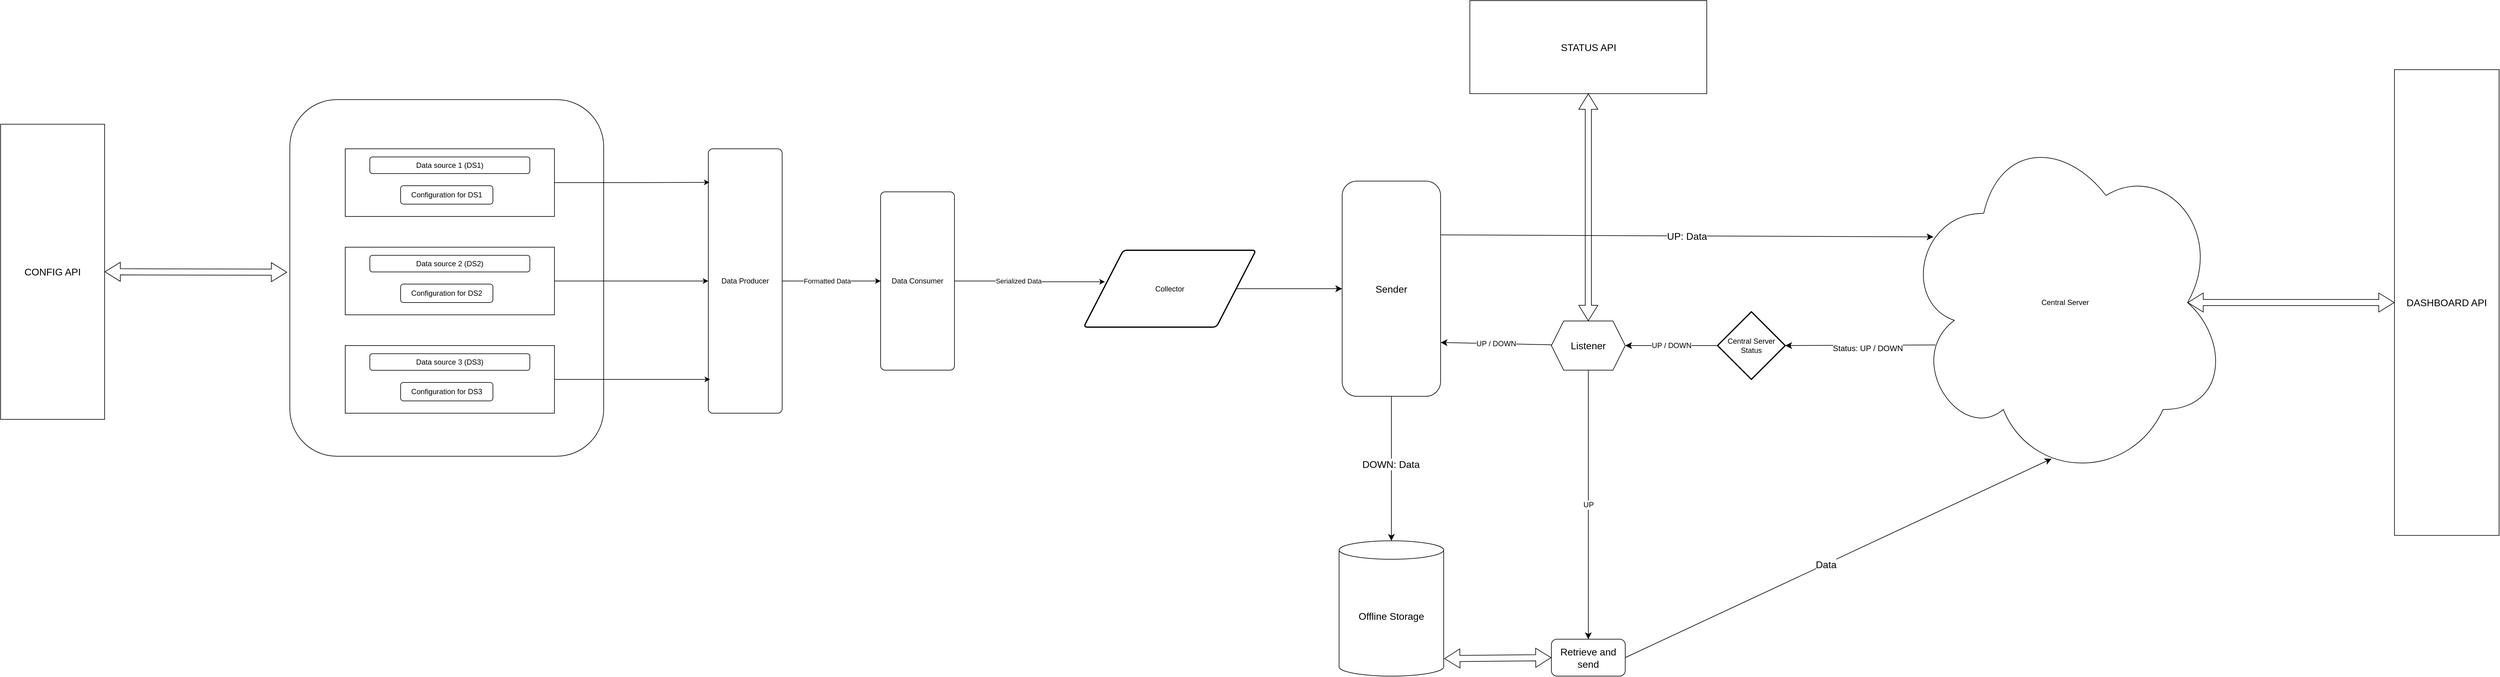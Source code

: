 <mxfile version="22.0.3" type="device">
  <diagram id="C5RBs43oDa-KdzZeNtuy" name="Page-1">
    <mxGraphModel dx="6666" dy="1144" grid="1" gridSize="10" guides="1" tooltips="1" connect="1" arrows="1" fold="1" page="1" pageScale="1" pageWidth="827" pageHeight="1169" math="0" shadow="0">
      <root>
        <mxCell id="WIyWlLk6GJQsqaUBKTNV-0" />
        <mxCell id="WIyWlLk6GJQsqaUBKTNV-1" parent="WIyWlLk6GJQsqaUBKTNV-0" />
        <mxCell id="QUHzi5nYHPNn-6x5vHx5-71" value="" style="rounded=1;whiteSpace=wrap;html=1;fontSize=16;" parent="WIyWlLk6GJQsqaUBKTNV-1" vertex="1">
          <mxGeometry x="-1470" y="1330" width="510" height="580" as="geometry" />
        </mxCell>
        <mxCell id="QUHzi5nYHPNn-6x5vHx5-0" value="" style="edgeStyle=orthogonalEdgeStyle;rounded=0;orthogonalLoop=1;jettySize=auto;html=1;" parent="WIyWlLk6GJQsqaUBKTNV-1" source="QUHzi5nYHPNn-6x5vHx5-2" target="QUHzi5nYHPNn-6x5vHx5-5" edge="1">
          <mxGeometry relative="1" as="geometry" />
        </mxCell>
        <mxCell id="QUHzi5nYHPNn-6x5vHx5-1" value="Formatted Data" style="edgeLabel;html=1;align=center;verticalAlign=middle;resizable=0;points=[];" parent="QUHzi5nYHPNn-6x5vHx5-0" vertex="1" connectable="0">
          <mxGeometry x="-0.267" y="1" relative="1" as="geometry">
            <mxPoint x="14" y="1" as="offset" />
          </mxGeometry>
        </mxCell>
        <mxCell id="QUHzi5nYHPNn-6x5vHx5-2" value="Data Producer" style="rounded=1;whiteSpace=wrap;html=1;arcSize=6;" parent="WIyWlLk6GJQsqaUBKTNV-1" vertex="1">
          <mxGeometry x="-790" y="1410" width="120" height="430" as="geometry" />
        </mxCell>
        <mxCell id="QUHzi5nYHPNn-6x5vHx5-3" value="" style="edgeStyle=orthogonalEdgeStyle;rounded=0;orthogonalLoop=1;jettySize=auto;html=1;entryX=0.123;entryY=0.41;entryDx=0;entryDy=0;entryPerimeter=0;" parent="WIyWlLk6GJQsqaUBKTNV-1" source="QUHzi5nYHPNn-6x5vHx5-5" target="QUHzi5nYHPNn-6x5vHx5-16" edge="1">
          <mxGeometry relative="1" as="geometry">
            <mxPoint x="-180" y="1625" as="targetPoint" />
          </mxGeometry>
        </mxCell>
        <mxCell id="QUHzi5nYHPNn-6x5vHx5-4" value="Serialized Data" style="edgeLabel;html=1;align=center;verticalAlign=middle;resizable=0;points=[];" parent="QUHzi5nYHPNn-6x5vHx5-3" vertex="1" connectable="0">
          <mxGeometry x="-0.158" relative="1" as="geometry">
            <mxPoint as="offset" />
          </mxGeometry>
        </mxCell>
        <mxCell id="QUHzi5nYHPNn-6x5vHx5-5" value="Data Consumer" style="whiteSpace=wrap;html=1;rounded=1;arcSize=6;" parent="WIyWlLk6GJQsqaUBKTNV-1" vertex="1">
          <mxGeometry x="-510" y="1480" width="120" height="290" as="geometry" />
        </mxCell>
        <mxCell id="QUHzi5nYHPNn-6x5vHx5-9" value="" style="group" parent="WIyWlLk6GJQsqaUBKTNV-1" vertex="1" connectable="0">
          <mxGeometry x="-1380" y="1410" width="340" height="110" as="geometry" />
        </mxCell>
        <mxCell id="QUHzi5nYHPNn-6x5vHx5-10" value="" style="rounded=0;whiteSpace=wrap;html=1;" parent="QUHzi5nYHPNn-6x5vHx5-9" vertex="1">
          <mxGeometry width="340" height="110.0" as="geometry" />
        </mxCell>
        <mxCell id="QUHzi5nYHPNn-6x5vHx5-11" value="Data source 1 (DS1)" style="rounded=1;whiteSpace=wrap;html=1;" parent="QUHzi5nYHPNn-6x5vHx5-9" vertex="1">
          <mxGeometry x="40" y="13.2" width="260" height="27.044" as="geometry" />
        </mxCell>
        <mxCell id="QUHzi5nYHPNn-6x5vHx5-12" value="Configuration for DS1" style="rounded=1;whiteSpace=wrap;html=1;" parent="QUHzi5nYHPNn-6x5vHx5-9" vertex="1">
          <mxGeometry x="90" y="60" width="150" height="30" as="geometry" />
        </mxCell>
        <mxCell id="QUHzi5nYHPNn-6x5vHx5-48" value="UP / DOWN" style="edgeStyle=none;curved=1;rounded=0;orthogonalLoop=1;jettySize=auto;html=1;entryX=1;entryY=0.5;entryDx=0;entryDy=0;fontSize=12;startSize=8;endSize=8;" parent="WIyWlLk6GJQsqaUBKTNV-1" source="QUHzi5nYHPNn-6x5vHx5-14" target="QUHzi5nYHPNn-6x5vHx5-37" edge="1">
          <mxGeometry relative="1" as="geometry" />
        </mxCell>
        <mxCell id="QUHzi5nYHPNn-6x5vHx5-14" value="Central Server Status" style="strokeWidth=2;html=1;shape=mxgraph.flowchart.decision;whiteSpace=wrap;" parent="WIyWlLk6GJQsqaUBKTNV-1" vertex="1">
          <mxGeometry x="850" y="1675" width="110" height="110" as="geometry" />
        </mxCell>
        <mxCell id="QUHzi5nYHPNn-6x5vHx5-16" value="Collector" style="shape=parallelogram;html=1;strokeWidth=2;perimeter=parallelogramPerimeter;whiteSpace=wrap;rounded=1;arcSize=12;size=0.23;" parent="WIyWlLk6GJQsqaUBKTNV-1" vertex="1">
          <mxGeometry x="-180" y="1575" width="280" height="125" as="geometry" />
        </mxCell>
        <mxCell id="QUHzi5nYHPNn-6x5vHx5-23" value="Central Server" style="ellipse;shape=cloud;whiteSpace=wrap;html=1;" parent="WIyWlLk6GJQsqaUBKTNV-1" vertex="1">
          <mxGeometry x="1150" y="1370" width="530" height="580" as="geometry" />
        </mxCell>
        <mxCell id="QUHzi5nYHPNn-6x5vHx5-26" style="edgeStyle=orthogonalEdgeStyle;rounded=0;orthogonalLoop=1;jettySize=auto;html=1;entryX=0;entryY=0.5;entryDx=0;entryDy=0;" parent="WIyWlLk6GJQsqaUBKTNV-1" source="QUHzi5nYHPNn-6x5vHx5-27" target="QUHzi5nYHPNn-6x5vHx5-2" edge="1">
          <mxGeometry relative="1" as="geometry" />
        </mxCell>
        <mxCell id="QUHzi5nYHPNn-6x5vHx5-27" value="" style="rounded=0;whiteSpace=wrap;html=1;" parent="WIyWlLk6GJQsqaUBKTNV-1" vertex="1">
          <mxGeometry x="-1380" y="1570" width="340" height="110.0" as="geometry" />
        </mxCell>
        <mxCell id="QUHzi5nYHPNn-6x5vHx5-28" value="" style="group" parent="WIyWlLk6GJQsqaUBKTNV-1" vertex="1" connectable="0">
          <mxGeometry x="-1380" y="1570" width="340" height="110" as="geometry" />
        </mxCell>
        <mxCell id="QUHzi5nYHPNn-6x5vHx5-29" value="Data source 2 (DS2)" style="rounded=1;whiteSpace=wrap;html=1;" parent="QUHzi5nYHPNn-6x5vHx5-28" vertex="1">
          <mxGeometry x="40.0" y="13.2" width="260" height="27.044" as="geometry" />
        </mxCell>
        <mxCell id="QUHzi5nYHPNn-6x5vHx5-30" value="Configuration for DS2" style="rounded=1;whiteSpace=wrap;html=1;" parent="QUHzi5nYHPNn-6x5vHx5-28" vertex="1">
          <mxGeometry x="90" y="60" width="150" height="30" as="geometry" />
        </mxCell>
        <mxCell id="QUHzi5nYHPNn-6x5vHx5-31" value="" style="rounded=0;whiteSpace=wrap;html=1;" parent="WIyWlLk6GJQsqaUBKTNV-1" vertex="1">
          <mxGeometry x="-1380" y="1730" width="340" height="110.0" as="geometry" />
        </mxCell>
        <mxCell id="QUHzi5nYHPNn-6x5vHx5-32" value="" style="group" parent="WIyWlLk6GJQsqaUBKTNV-1" vertex="1" connectable="0">
          <mxGeometry x="-1380" y="1730" width="340" height="110" as="geometry" />
        </mxCell>
        <mxCell id="QUHzi5nYHPNn-6x5vHx5-33" value="Data source 3 (DS3)" style="rounded=1;whiteSpace=wrap;html=1;" parent="QUHzi5nYHPNn-6x5vHx5-32" vertex="1">
          <mxGeometry x="40.0" y="13.2" width="260" height="27.044" as="geometry" />
        </mxCell>
        <mxCell id="QUHzi5nYHPNn-6x5vHx5-34" value="Configuration for DS3" style="rounded=1;whiteSpace=wrap;html=1;" parent="QUHzi5nYHPNn-6x5vHx5-32" vertex="1">
          <mxGeometry x="90" y="60" width="150" height="30" as="geometry" />
        </mxCell>
        <mxCell id="QUHzi5nYHPNn-6x5vHx5-35" style="edgeStyle=orthogonalEdgeStyle;rounded=0;orthogonalLoop=1;jettySize=auto;html=1;entryX=0.016;entryY=0.127;entryDx=0;entryDy=0;entryPerimeter=0;" parent="WIyWlLk6GJQsqaUBKTNV-1" source="QUHzi5nYHPNn-6x5vHx5-10" target="QUHzi5nYHPNn-6x5vHx5-2" edge="1">
          <mxGeometry relative="1" as="geometry" />
        </mxCell>
        <mxCell id="QUHzi5nYHPNn-6x5vHx5-36" style="edgeStyle=orthogonalEdgeStyle;rounded=0;orthogonalLoop=1;jettySize=auto;html=1;entryX=0.024;entryY=0.872;entryDx=0;entryDy=0;entryPerimeter=0;" parent="WIyWlLk6GJQsqaUBKTNV-1" source="QUHzi5nYHPNn-6x5vHx5-31" target="QUHzi5nYHPNn-6x5vHx5-2" edge="1">
          <mxGeometry relative="1" as="geometry" />
        </mxCell>
        <mxCell id="QUHzi5nYHPNn-6x5vHx5-64" value="UP / DOWN" style="edgeStyle=none;curved=1;rounded=0;orthogonalLoop=1;jettySize=auto;html=1;entryX=1;entryY=0.75;entryDx=0;entryDy=0;fontSize=12;startSize=8;endSize=8;" parent="WIyWlLk6GJQsqaUBKTNV-1" source="QUHzi5nYHPNn-6x5vHx5-37" target="QUHzi5nYHPNn-6x5vHx5-62" edge="1">
          <mxGeometry relative="1" as="geometry" />
        </mxCell>
        <mxCell id="QUHzi5nYHPNn-6x5vHx5-37" value="Listener" style="shape=hexagon;perimeter=hexagonPerimeter2;whiteSpace=wrap;html=1;fixedSize=1;fontSize=16;" parent="WIyWlLk6GJQsqaUBKTNV-1" vertex="1">
          <mxGeometry x="580" y="1690" width="120" height="80" as="geometry" />
        </mxCell>
        <mxCell id="QUHzi5nYHPNn-6x5vHx5-46" value="Offline Storage" style="shape=cylinder3;whiteSpace=wrap;html=1;boundedLbl=1;backgroundOutline=1;size=15;fontSize=16;" parent="WIyWlLk6GJQsqaUBKTNV-1" vertex="1">
          <mxGeometry x="235" y="2047.5" width="170" height="220" as="geometry" />
        </mxCell>
        <mxCell id="QUHzi5nYHPNn-6x5vHx5-50" style="edgeStyle=none;curved=1;rounded=0;orthogonalLoop=1;jettySize=auto;html=1;entryX=1;entryY=0.5;entryDx=0;entryDy=0;entryPerimeter=0;fontSize=12;startSize=8;endSize=8;exitX=0.102;exitY=0.619;exitDx=0;exitDy=0;exitPerimeter=0;" parent="WIyWlLk6GJQsqaUBKTNV-1" source="QUHzi5nYHPNn-6x5vHx5-23" target="QUHzi5nYHPNn-6x5vHx5-14" edge="1">
          <mxGeometry relative="1" as="geometry">
            <mxPoint x="1010" y="1410" as="sourcePoint" />
          </mxGeometry>
        </mxCell>
        <mxCell id="QUHzi5nYHPNn-6x5vHx5-51" value="&lt;font style=&quot;font-size: 13px;&quot;&gt;Status: UP / DOWN&lt;/font&gt;" style="edgeLabel;html=1;align=center;verticalAlign=middle;resizable=0;points=[];fontSize=16;" parent="QUHzi5nYHPNn-6x5vHx5-50" vertex="1" connectable="0">
          <mxGeometry x="-0.093" y="3" relative="1" as="geometry">
            <mxPoint as="offset" />
          </mxGeometry>
        </mxCell>
        <mxCell id="QUHzi5nYHPNn-6x5vHx5-58" value="UP" style="edgeStyle=none;curved=1;rounded=0;orthogonalLoop=1;jettySize=auto;html=1;entryX=0.5;entryY=0;entryDx=0;entryDy=0;fontSize=12;startSize=8;endSize=8;" parent="WIyWlLk6GJQsqaUBKTNV-1" source="QUHzi5nYHPNn-6x5vHx5-37" target="QUHzi5nYHPNn-6x5vHx5-55" edge="1">
          <mxGeometry relative="1" as="geometry">
            <mxPoint x="800" y="2040" as="sourcePoint" />
          </mxGeometry>
        </mxCell>
        <mxCell id="QUHzi5nYHPNn-6x5vHx5-55" value="Retrieve and send" style="rounded=1;whiteSpace=wrap;html=1;fontSize=16;" parent="WIyWlLk6GJQsqaUBKTNV-1" vertex="1">
          <mxGeometry x="580" y="2207.5" width="120" height="60" as="geometry" />
        </mxCell>
        <mxCell id="QUHzi5nYHPNn-6x5vHx5-57" value="" style="shape=flexArrow;endArrow=classic;startArrow=classic;html=1;rounded=0;fontSize=12;startSize=8;endSize=8;curved=1;exitX=1.005;exitY=0.871;exitDx=0;exitDy=0;exitPerimeter=0;entryX=0;entryY=0.5;entryDx=0;entryDy=0;" parent="WIyWlLk6GJQsqaUBKTNV-1" source="QUHzi5nYHPNn-6x5vHx5-46" target="QUHzi5nYHPNn-6x5vHx5-55" edge="1">
          <mxGeometry width="100" height="100" relative="1" as="geometry">
            <mxPoint x="755" y="2207.5" as="sourcePoint" />
            <mxPoint x="855" y="2107.5" as="targetPoint" />
          </mxGeometry>
        </mxCell>
        <mxCell id="QUHzi5nYHPNn-6x5vHx5-59" style="edgeStyle=none;curved=1;rounded=0;orthogonalLoop=1;jettySize=auto;html=1;entryX=0.458;entryY=0.938;entryDx=0;entryDy=0;entryPerimeter=0;fontSize=12;startSize=8;endSize=8;exitX=1;exitY=0.5;exitDx=0;exitDy=0;" parent="WIyWlLk6GJQsqaUBKTNV-1" source="QUHzi5nYHPNn-6x5vHx5-55" target="QUHzi5nYHPNn-6x5vHx5-23" edge="1">
          <mxGeometry relative="1" as="geometry">
            <mxPoint x="1521" y="1779.1" as="targetPoint" />
          </mxGeometry>
        </mxCell>
        <mxCell id="QUHzi5nYHPNn-6x5vHx5-66" value="Data" style="edgeLabel;html=1;align=center;verticalAlign=middle;resizable=0;points=[];fontSize=16;" parent="QUHzi5nYHPNn-6x5vHx5-59" vertex="1" connectable="0">
          <mxGeometry x="-0.057" y="-1" relative="1" as="geometry">
            <mxPoint x="-1" as="offset" />
          </mxGeometry>
        </mxCell>
        <mxCell id="QUHzi5nYHPNn-6x5vHx5-62" value="Sender" style="rounded=1;whiteSpace=wrap;html=1;fontSize=16;" parent="WIyWlLk6GJQsqaUBKTNV-1" vertex="1">
          <mxGeometry x="240" y="1462.5" width="160" height="350" as="geometry" />
        </mxCell>
        <mxCell id="QUHzi5nYHPNn-6x5vHx5-63" style="edgeStyle=none;curved=1;rounded=0;orthogonalLoop=1;jettySize=auto;html=1;entryX=0;entryY=0.5;entryDx=0;entryDy=0;fontSize=12;startSize=8;endSize=8;" parent="WIyWlLk6GJQsqaUBKTNV-1" source="QUHzi5nYHPNn-6x5vHx5-16" target="QUHzi5nYHPNn-6x5vHx5-62" edge="1">
          <mxGeometry relative="1" as="geometry" />
        </mxCell>
        <mxCell id="QUHzi5nYHPNn-6x5vHx5-65" value="&lt;font style=&quot;font-size: 16px;&quot;&gt;UP: Data&lt;/font&gt;" style="endArrow=classic;html=1;rounded=0;fontSize=12;startSize=8;endSize=8;curved=1;exitX=1;exitY=0.25;exitDx=0;exitDy=0;entryX=0.096;entryY=0.316;entryDx=0;entryDy=0;entryPerimeter=0;" parent="WIyWlLk6GJQsqaUBKTNV-1" source="QUHzi5nYHPNn-6x5vHx5-62" target="QUHzi5nYHPNn-6x5vHx5-23" edge="1">
          <mxGeometry width="50" height="50" relative="1" as="geometry">
            <mxPoint x="1020" y="1650" as="sourcePoint" />
            <mxPoint x="890" y="1520" as="targetPoint" />
          </mxGeometry>
        </mxCell>
        <mxCell id="QUHzi5nYHPNn-6x5vHx5-67" style="edgeStyle=none;curved=1;rounded=0;orthogonalLoop=1;jettySize=auto;html=1;entryX=0.5;entryY=0;entryDx=0;entryDy=0;entryPerimeter=0;fontSize=12;startSize=8;endSize=8;" parent="WIyWlLk6GJQsqaUBKTNV-1" source="QUHzi5nYHPNn-6x5vHx5-62" target="QUHzi5nYHPNn-6x5vHx5-46" edge="1">
          <mxGeometry relative="1" as="geometry" />
        </mxCell>
        <mxCell id="QUHzi5nYHPNn-6x5vHx5-68" value="DOWN: Data" style="edgeLabel;html=1;align=center;verticalAlign=middle;resizable=0;points=[];fontSize=16;" parent="QUHzi5nYHPNn-6x5vHx5-67" vertex="1" connectable="0">
          <mxGeometry x="-0.068" y="-1" relative="1" as="geometry">
            <mxPoint y="1" as="offset" />
          </mxGeometry>
        </mxCell>
        <mxCell id="QUHzi5nYHPNn-6x5vHx5-73" value="CONFIG API" style="rounded=0;whiteSpace=wrap;html=1;fontSize=16;" parent="WIyWlLk6GJQsqaUBKTNV-1" vertex="1">
          <mxGeometry x="-1940" y="1370" width="169" height="480" as="geometry" />
        </mxCell>
        <mxCell id="QUHzi5nYHPNn-6x5vHx5-78" value="DASHBOARD API" style="rounded=0;whiteSpace=wrap;html=1;fontSize=16;" parent="WIyWlLk6GJQsqaUBKTNV-1" vertex="1">
          <mxGeometry x="1950" y="1281.25" width="170" height="757.5" as="geometry" />
        </mxCell>
        <mxCell id="QUHzi5nYHPNn-6x5vHx5-80" value="" style="shape=flexArrow;endArrow=classic;startArrow=classic;html=1;rounded=0;fontSize=12;startSize=8;endSize=8;curved=1;exitX=0.875;exitY=0.5;exitDx=0;exitDy=0;exitPerimeter=0;entryX=0;entryY=0.5;entryDx=0;entryDy=0;" parent="WIyWlLk6GJQsqaUBKTNV-1" source="QUHzi5nYHPNn-6x5vHx5-23" target="QUHzi5nYHPNn-6x5vHx5-78" edge="1">
          <mxGeometry width="100" height="100" relative="1" as="geometry">
            <mxPoint x="1800" y="1700" as="sourcePoint" />
            <mxPoint x="1900" y="1600" as="targetPoint" />
          </mxGeometry>
        </mxCell>
        <mxCell id="QUHzi5nYHPNn-6x5vHx5-82" value="" style="shape=flexArrow;endArrow=classic;startArrow=classic;html=1;rounded=0;fontSize=12;startSize=8;endSize=8;curved=1;entryX=-0.009;entryY=0.484;entryDx=0;entryDy=0;entryPerimeter=0;exitX=1;exitY=0.5;exitDx=0;exitDy=0;" parent="WIyWlLk6GJQsqaUBKTNV-1" source="QUHzi5nYHPNn-6x5vHx5-73" target="QUHzi5nYHPNn-6x5vHx5-71" edge="1">
          <mxGeometry width="100" height="100" relative="1" as="geometry">
            <mxPoint x="-1230" y="2170" as="sourcePoint" />
            <mxPoint x="-1130" y="2070" as="targetPoint" />
          </mxGeometry>
        </mxCell>
        <mxCell id="QUHzi5nYHPNn-6x5vHx5-83" value="STATUS API" style="rounded=1;whiteSpace=wrap;html=1;fontSize=16;arcSize=0;" parent="WIyWlLk6GJQsqaUBKTNV-1" vertex="1">
          <mxGeometry x="447.5" y="1169" width="385" height="151.25" as="geometry" />
        </mxCell>
        <mxCell id="QUHzi5nYHPNn-6x5vHx5-84" value="" style="shape=flexArrow;endArrow=classic;startArrow=classic;html=1;rounded=0;fontSize=12;startSize=8;endSize=8;curved=1;entryX=0.5;entryY=1;entryDx=0;entryDy=0;exitX=0.5;exitY=0;exitDx=0;exitDy=0;" parent="WIyWlLk6GJQsqaUBKTNV-1" source="QUHzi5nYHPNn-6x5vHx5-37" target="QUHzi5nYHPNn-6x5vHx5-83" edge="1">
          <mxGeometry width="100" height="100" relative="1" as="geometry">
            <mxPoint x="600" y="1570" as="sourcePoint" />
            <mxPoint x="700" y="1470" as="targetPoint" />
          </mxGeometry>
        </mxCell>
      </root>
    </mxGraphModel>
  </diagram>
</mxfile>
